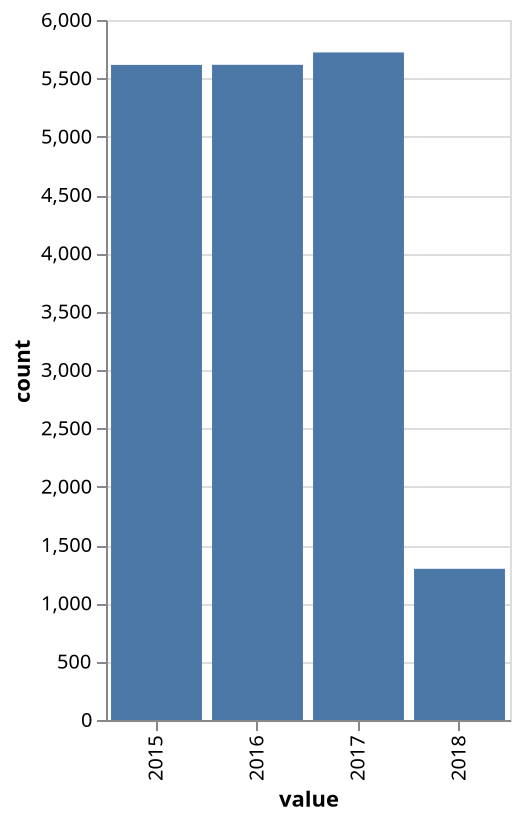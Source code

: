 {
  "$schema": "https://vega.github.io/schema/vega-lite/v5.json",
  "autosize": "fit",
  "config": {
    "view": {
      "continuousHeight": 300,
      "continuousWidth": 400
    }
  },
  "data": {
    "name": "data-25a2e6730552c2567e386b6bd72d616a"
  },
  "datasets": {
    "data-25a2e6730552c2567e386b6bd72d616a": [
      {
        "count": 5615,
        "value": 2015
      },
      {
        "count": 5616,
        "value": 2016
      },
      {
        "count": 5722,
        "value": 2017
      },
      {
        "count": 1296,
        "value": 2018
      }
    ]
  },
  "encoding": {
    "tooltip": [
      {
        "field": "value",
        "type": "quantitative"
      },
      {
        "field": "count",
        "type": "quantitative"
      }
    ],
    "x": {
      "field": "value",
      "type": "ordinal"
    },
    "y": {
      "field": "count",
      "type": "quantitative"
    }
  },
  "height": 400,
  "mark": "bar",
  "width": 250
}